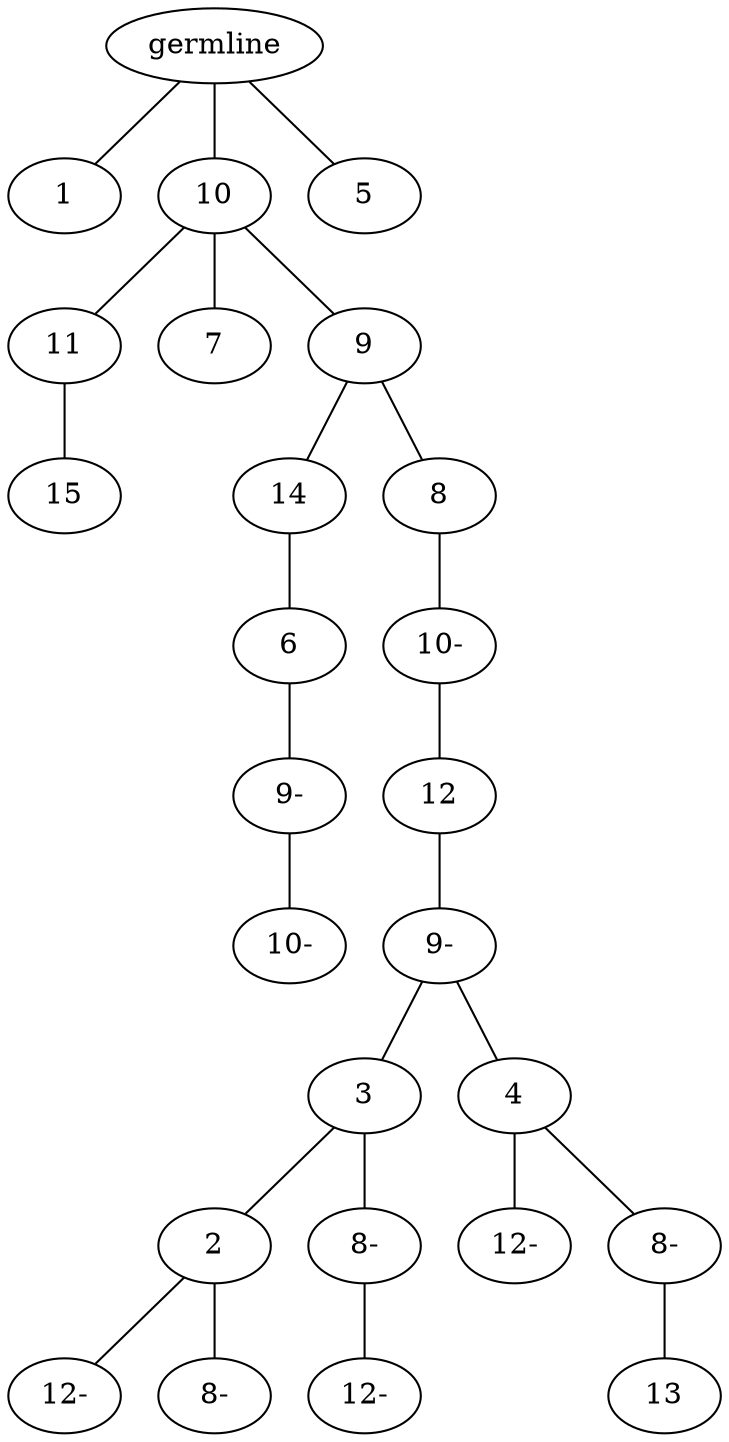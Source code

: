 graph tree {
    "140114271430160" [label="germline"];
    "140114271108832" [label="1"];
    "140114271257120" [label="10"];
    "140114271133808" [label="11"];
    "140114271777552" [label="15"];
    "140114271134384" [label="7"];
    "140114271545328" [label="9"];
    "140114271779856" [label="14"];
    "140114271479312" [label="6"];
    "140114271370256" [label="9-"];
    "140114271316912" [label="10-"];
    "140114271480416" [label="8"];
    "140114271368624" [label="10-"];
    "140114271802608" [label="12"];
    "140114271802176" [label="9-"];
    "140114271798944" [label="3"];
    "140114271781024" [label="2"];
    "140114271431168" [label="12-"];
    "140114271781216" [label="8-"];
    "140114271783424" [label="8-"];
    "140114271073328" [label="12-"];
    "140114271800240" [label="4"];
    "140114271783808" [label="12-"];
    "140114271072608" [label="8-"];
    "140114271075344" [label="13"];
    "140114271105376" [label="5"];
    "140114271430160" -- "140114271108832";
    "140114271430160" -- "140114271257120";
    "140114271430160" -- "140114271105376";
    "140114271257120" -- "140114271133808";
    "140114271257120" -- "140114271134384";
    "140114271257120" -- "140114271545328";
    "140114271133808" -- "140114271777552";
    "140114271545328" -- "140114271779856";
    "140114271545328" -- "140114271480416";
    "140114271779856" -- "140114271479312";
    "140114271479312" -- "140114271370256";
    "140114271370256" -- "140114271316912";
    "140114271480416" -- "140114271368624";
    "140114271368624" -- "140114271802608";
    "140114271802608" -- "140114271802176";
    "140114271802176" -- "140114271798944";
    "140114271802176" -- "140114271800240";
    "140114271798944" -- "140114271781024";
    "140114271798944" -- "140114271783424";
    "140114271781024" -- "140114271431168";
    "140114271781024" -- "140114271781216";
    "140114271783424" -- "140114271073328";
    "140114271800240" -- "140114271783808";
    "140114271800240" -- "140114271072608";
    "140114271072608" -- "140114271075344";
}
